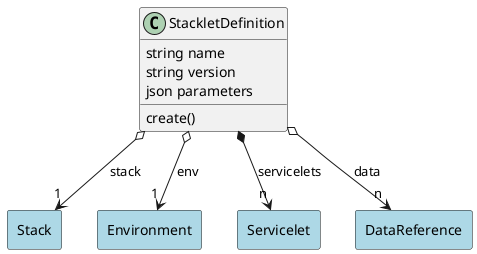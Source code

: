 @startuml

class "StackletDefinition" as Model {
 string name
 string version
 json parameters

 create()
 
}

rectangle "Stack" as Stack #lightblue {
}

Model o--> "1" Stack : stack


rectangle "Environment" as Environment #lightblue {
}

Model o--> "1" Environment : env


rectangle "Servicelet" as Servicelet #lightblue {
}

Model *--> "n" Servicelet : servicelets


rectangle "DataReference" as DataReference #lightblue {
}

Model o--> "n" DataReference : data





@enduml
